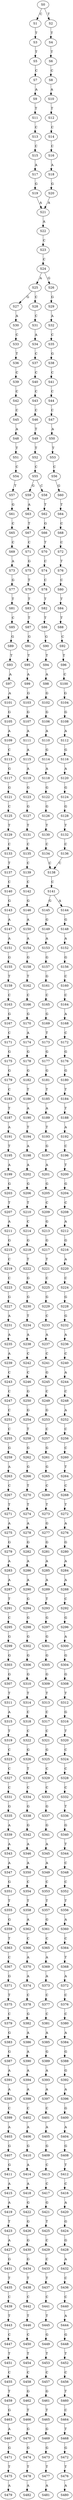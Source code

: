 strict digraph  {
	S0 -> S1 [ label = C ];
	S0 -> S2 [ label = T ];
	S1 -> S3 [ label = T ];
	S2 -> S4 [ label = T ];
	S3 -> S5 [ label = T ];
	S4 -> S6 [ label = T ];
	S5 -> S7 [ label = C ];
	S6 -> S8 [ label = C ];
	S7 -> S9 [ label = A ];
	S8 -> S10 [ label = A ];
	S9 -> S11 [ label = T ];
	S10 -> S12 [ label = T ];
	S11 -> S13 [ label = C ];
	S12 -> S14 [ label = C ];
	S13 -> S15 [ label = C ];
	S14 -> S16 [ label = C ];
	S15 -> S17 [ label = A ];
	S16 -> S18 [ label = A ];
	S17 -> S19 [ label = G ];
	S18 -> S20 [ label = G ];
	S19 -> S21 [ label = A ];
	S20 -> S21 [ label = A ];
	S21 -> S22 [ label = A ];
	S22 -> S23 [ label = C ];
	S23 -> S24 [ label = C ];
	S24 -> S25 [ label = A ];
	S24 -> S26 [ label = G ];
	S25 -> S27 [ label = G ];
	S25 -> S28 [ label = C ];
	S26 -> S29 [ label = G ];
	S27 -> S30 [ label = A ];
	S28 -> S31 [ label = C ];
	S29 -> S32 [ label = A ];
	S30 -> S33 [ label = C ];
	S31 -> S34 [ label = A ];
	S32 -> S35 [ label = C ];
	S33 -> S36 [ label = T ];
	S34 -> S37 [ label = C ];
	S35 -> S38 [ label = G ];
	S36 -> S39 [ label = C ];
	S37 -> S40 [ label = C ];
	S38 -> S41 [ label = C ];
	S39 -> S42 [ label = C ];
	S40 -> S43 [ label = C ];
	S41 -> S44 [ label = C ];
	S42 -> S45 [ label = C ];
	S43 -> S46 [ label = C ];
	S44 -> S47 [ label = C ];
	S45 -> S48 [ label = A ];
	S46 -> S49 [ label = T ];
	S47 -> S50 [ label = A ];
	S48 -> S51 [ label = T ];
	S49 -> S52 [ label = T ];
	S50 -> S53 [ label = T ];
	S51 -> S54 [ label = C ];
	S52 -> S55 [ label = C ];
	S53 -> S56 [ label = C ];
	S54 -> S57 [ label = T ];
	S55 -> S58 [ label = C ];
	S55 -> S59 [ label = G ];
	S56 -> S60 [ label = G ];
	S57 -> S61 [ label = G ];
	S58 -> S62 [ label = T ];
	S59 -> S63 [ label = A ];
	S60 -> S64 [ label = T ];
	S61 -> S65 [ label = C ];
	S62 -> S66 [ label = G ];
	S63 -> S67 [ label = T ];
	S64 -> S68 [ label = C ];
	S65 -> S69 [ label = C ];
	S66 -> S70 [ label = T ];
	S67 -> S71 [ label = C ];
	S68 -> S72 [ label = C ];
	S69 -> S73 [ label = A ];
	S70 -> S74 [ label = C ];
	S71 -> S75 [ label = G ];
	S72 -> S76 [ label = T ];
	S73 -> S77 [ label = G ];
	S74 -> S78 [ label = C ];
	S75 -> S79 [ label = T ];
	S76 -> S80 [ label = C ];
	S77 -> S81 [ label = T ];
	S78 -> S82 [ label = T ];
	S79 -> S83 [ label = T ];
	S80 -> S84 [ label = T ];
	S81 -> S85 [ label = C ];
	S82 -> S86 [ label = T ];
	S83 -> S87 [ label = T ];
	S84 -> S88 [ label = T ];
	S85 -> S89 [ label = G ];
	S86 -> S90 [ label = G ];
	S87 -> S91 [ label = G ];
	S88 -> S92 [ label = C ];
	S89 -> S93 [ label = T ];
	S90 -> S94 [ label = T ];
	S91 -> S95 [ label = T ];
	S92 -> S96 [ label = T ];
	S93 -> S97 [ label = A ];
	S94 -> S98 [ label = A ];
	S95 -> S99 [ label = A ];
	S96 -> S100 [ label = C ];
	S97 -> S101 [ label = A ];
	S98 -> S102 [ label = G ];
	S99 -> S103 [ label = G ];
	S100 -> S104 [ label = G ];
	S101 -> S105 [ label = G ];
	S102 -> S106 [ label = G ];
	S103 -> S107 [ label = G ];
	S104 -> S108 [ label = G ];
	S105 -> S109 [ label = A ];
	S106 -> S110 [ label = A ];
	S107 -> S111 [ label = A ];
	S108 -> S112 [ label = A ];
	S109 -> S113 [ label = C ];
	S110 -> S114 [ label = G ];
	S111 -> S115 [ label = A ];
	S112 -> S116 [ label = G ];
	S113 -> S117 [ label = G ];
	S114 -> S118 [ label = A ];
	S115 -> S119 [ label = A ];
	S116 -> S120 [ label = A ];
	S117 -> S121 [ label = G ];
	S118 -> S122 [ label = G ];
	S119 -> S123 [ label = G ];
	S120 -> S124 [ label = G ];
	S121 -> S125 [ label = C ];
	S122 -> S126 [ label = G ];
	S123 -> S127 [ label = G ];
	S124 -> S128 [ label = G ];
	S125 -> S129 [ label = T ];
	S126 -> S130 [ label = T ];
	S127 -> S131 [ label = T ];
	S128 -> S132 [ label = T ];
	S129 -> S133 [ label = C ];
	S130 -> S134 [ label = C ];
	S131 -> S135 [ label = C ];
	S132 -> S136 [ label = C ];
	S133 -> S137 [ label = T ];
	S134 -> S138 [ label = C ];
	S135 -> S139 [ label = C ];
	S136 -> S138 [ label = C ];
	S137 -> S140 [ label = C ];
	S138 -> S141 [ label = C ];
	S139 -> S142 [ label = C ];
	S140 -> S143 [ label = G ];
	S141 -> S144 [ label = A ];
	S141 -> S145 [ label = G ];
	S142 -> S146 [ label = G ];
	S143 -> S147 [ label = A ];
	S144 -> S148 [ label = G ];
	S145 -> S149 [ label = G ];
	S146 -> S150 [ label = A ];
	S147 -> S151 [ label = A ];
	S148 -> S152 [ label = A ];
	S149 -> S153 [ label = A ];
	S150 -> S154 [ label = A ];
	S151 -> S155 [ label = G ];
	S152 -> S156 [ label = G ];
	S153 -> S157 [ label = G ];
	S154 -> S158 [ label = G ];
	S155 -> S159 [ label = T ];
	S156 -> S160 [ label = C ];
	S157 -> S161 [ label = G ];
	S158 -> S162 [ label = T ];
	S159 -> S163 [ label = C ];
	S160 -> S164 [ label = C ];
	S161 -> S165 [ label = C ];
	S162 -> S166 [ label = C ];
	S163 -> S167 [ label = G ];
	S164 -> S168 [ label = A ];
	S165 -> S169 [ label = G ];
	S166 -> S170 [ label = G ];
	S167 -> S171 [ label = C ];
	S168 -> S172 [ label = C ];
	S169 -> S173 [ label = T ];
	S170 -> S174 [ label = A ];
	S171 -> S175 [ label = G ];
	S172 -> S176 [ label = G ];
	S173 -> S177 [ label = G ];
	S174 -> S178 [ label = G ];
	S175 -> S179 [ label = G ];
	S176 -> S180 [ label = G ];
	S177 -> S181 [ label = G ];
	S178 -> S182 [ label = G ];
	S179 -> S183 [ label = C ];
	S180 -> S184 [ label = T ];
	S181 -> S185 [ label = T ];
	S182 -> S186 [ label = T ];
	S183 -> S187 [ label = T ];
	S184 -> S188 [ label = T ];
	S185 -> S189 [ label = A ];
	S186 -> S190 [ label = A ];
	S187 -> S191 [ label = A ];
	S188 -> S192 [ label = A ];
	S189 -> S193 [ label = T ];
	S190 -> S194 [ label = T ];
	S191 -> S195 [ label = T ];
	S192 -> S196 [ label = C ];
	S193 -> S197 [ label = G ];
	S194 -> S198 [ label = A ];
	S195 -> S199 [ label = A ];
	S196 -> S200 [ label = T ];
	S197 -> S201 [ label = A ];
	S198 -> S202 [ label = A ];
	S199 -> S203 [ label = G ];
	S200 -> S204 [ label = G ];
	S201 -> S205 [ label = G ];
	S202 -> S206 [ label = G ];
	S203 -> S207 [ label = T ];
	S204 -> S208 [ label = C ];
	S205 -> S209 [ label = C ];
	S206 -> S210 [ label = T ];
	S207 -> S211 [ label = A ];
	S208 -> S212 [ label = A ];
	S209 -> S213 [ label = G ];
	S210 -> S214 [ label = C ];
	S211 -> S215 [ label = G ];
	S212 -> S216 [ label = G ];
	S213 -> S217 [ label = G ];
	S214 -> S218 [ label = G ];
	S215 -> S219 [ label = C ];
	S216 -> S220 [ label = A ];
	S217 -> S221 [ label = T ];
	S218 -> S222 [ label = T ];
	S219 -> S223 [ label = C ];
	S220 -> S224 [ label = C ];
	S221 -> S225 [ label = C ];
	S222 -> S226 [ label = G ];
	S223 -> S227 [ label = G ];
	S224 -> S228 [ label = G ];
	S225 -> S229 [ label = G ];
	S226 -> S230 [ label = G ];
	S227 -> S231 [ label = A ];
	S228 -> S232 [ label = G ];
	S229 -> S233 [ label = C ];
	S230 -> S234 [ label = T ];
	S231 -> S235 [ label = A ];
	S232 -> S236 [ label = A ];
	S233 -> S237 [ label = A ];
	S234 -> S238 [ label = A ];
	S235 -> S239 [ label = A ];
	S236 -> S240 [ label = C ];
	S237 -> S241 [ label = C ];
	S238 -> S242 [ label = C ];
	S239 -> S243 [ label = C ];
	S240 -> S244 [ label = A ];
	S241 -> S245 [ label = G ];
	S242 -> S246 [ label = C ];
	S243 -> S247 [ label = C ];
	S244 -> S248 [ label = C ];
	S245 -> S249 [ label = C ];
	S246 -> S250 [ label = G ];
	S247 -> S251 [ label = C ];
	S248 -> S252 [ label = A ];
	S249 -> S253 [ label = G ];
	S250 -> S254 [ label = G ];
	S251 -> S255 [ label = C ];
	S252 -> S256 [ label = C ];
	S253 -> S257 [ label = C ];
	S254 -> S258 [ label = T ];
	S255 -> S259 [ label = G ];
	S256 -> S260 [ label = C ];
	S257 -> S261 [ label = G ];
	S258 -> S262 [ label = G ];
	S259 -> S263 [ label = A ];
	S260 -> S264 [ label = T ];
	S261 -> S265 [ label = G ];
	S262 -> S266 [ label = G ];
	S263 -> S267 [ label = C ];
	S264 -> S268 [ label = C ];
	S265 -> S269 [ label = C ];
	S266 -> S270 [ label = T ];
	S267 -> S271 [ label = T ];
	S268 -> S272 [ label = T ];
	S269 -> S273 [ label = T ];
	S270 -> S274 [ label = T ];
	S271 -> S275 [ label = A ];
	S272 -> S276 [ label = A ];
	S273 -> S277 [ label = G ];
	S274 -> S278 [ label = A ];
	S275 -> S279 [ label = G ];
	S276 -> S280 [ label = G ];
	S277 -> S281 [ label = G ];
	S278 -> S282 [ label = G ];
	S279 -> S283 [ label = A ];
	S280 -> S284 [ label = A ];
	S281 -> S285 [ label = A ];
	S282 -> S286 [ label = A ];
	S283 -> S287 [ label = A ];
	S284 -> S288 [ label = A ];
	S285 -> S289 [ label = A ];
	S286 -> S290 [ label = A ];
	S287 -> S291 [ label = T ];
	S288 -> S292 [ label = C ];
	S289 -> S293 [ label = T ];
	S290 -> S294 [ label = G ];
	S291 -> S295 [ label = C ];
	S292 -> S296 [ label = G ];
	S293 -> S297 [ label = G ];
	S294 -> S298 [ label = G ];
	S295 -> S299 [ label = G ];
	S296 -> S300 [ label = A ];
	S297 -> S301 [ label = G ];
	S298 -> S302 [ label = G ];
	S299 -> S303 [ label = G ];
	S300 -> S304 [ label = G ];
	S301 -> S305 [ label = G ];
	S302 -> S306 [ label = G ];
	S303 -> S307 [ label = G ];
	S304 -> S308 [ label = G ];
	S305 -> S309 [ label = G ];
	S306 -> S310 [ label = G ];
	S307 -> S311 [ label = T ];
	S308 -> S312 [ label = T ];
	S309 -> S313 [ label = T ];
	S310 -> S314 [ label = T ];
	S311 -> S315 [ label = A ];
	S312 -> S316 [ label = G ];
	S313 -> S317 [ label = C ];
	S314 -> S318 [ label = C ];
	S315 -> S319 [ label = T ];
	S316 -> S320 [ label = T ];
	S317 -> S321 [ label = C ];
	S318 -> S322 [ label = C ];
	S319 -> S323 [ label = C ];
	S320 -> S324 [ label = C ];
	S321 -> S325 [ label = G ];
	S322 -> S326 [ label = G ];
	S323 -> S327 [ label = C ];
	S324 -> S328 [ label = C ];
	S325 -> S329 [ label = C ];
	S326 -> S330 [ label = T ];
	S327 -> S331 [ label = C ];
	S328 -> S332 [ label = C ];
	S329 -> S333 [ label = C ];
	S330 -> S334 [ label = C ];
	S331 -> S335 [ label = G ];
	S332 -> S336 [ label = T ];
	S333 -> S337 [ label = G ];
	S334 -> S338 [ label = G ];
	S335 -> S339 [ label = A ];
	S336 -> S340 [ label = G ];
	S337 -> S341 [ label = G ];
	S338 -> S342 [ label = G ];
	S339 -> S343 [ label = A ];
	S340 -> S344 [ label = T ];
	S341 -> S345 [ label = A ];
	S342 -> S346 [ label = A ];
	S343 -> S347 [ label = A ];
	S344 -> S348 [ label = C ];
	S345 -> S349 [ label = A ];
	S346 -> S350 [ label = A ];
	S347 -> S351 [ label = G ];
	S348 -> S352 [ label = C ];
	S349 -> S353 [ label = C ];
	S350 -> S354 [ label = C ];
	S351 -> S355 [ label = T ];
	S352 -> S356 [ label = T ];
	S353 -> S357 [ label = T ];
	S354 -> S358 [ label = T ];
	S355 -> S359 [ label = G ];
	S356 -> S360 [ label = A ];
	S357 -> S361 [ label = G ];
	S358 -> S362 [ label = A ];
	S359 -> S363 [ label = T ];
	S360 -> S364 [ label = C ];
	S361 -> S365 [ label = C ];
	S362 -> S366 [ label = C ];
	S363 -> S367 [ label = C ];
	S364 -> S368 [ label = T ];
	S365 -> S369 [ label = A ];
	S366 -> S370 [ label = A ];
	S367 -> S371 [ label = G ];
	S368 -> S372 [ label = A ];
	S369 -> S373 [ label = A ];
	S370 -> S374 [ label = A ];
	S371 -> S375 [ label = T ];
	S372 -> S376 [ label = C ];
	S373 -> S377 [ label = C ];
	S374 -> S378 [ label = C ];
	S375 -> S379 [ label = C ];
	S376 -> S380 [ label = C ];
	S377 -> S381 [ label = C ];
	S378 -> S382 [ label = G ];
	S379 -> S383 [ label = G ];
	S380 -> S384 [ label = A ];
	S381 -> S385 [ label = A ];
	S382 -> S386 [ label = A ];
	S383 -> S387 [ label = G ];
	S384 -> S388 [ label = G ];
	S385 -> S389 [ label = G ];
	S386 -> S390 [ label = A ];
	S387 -> S391 [ label = A ];
	S388 -> S392 [ label = G ];
	S389 -> S393 [ label = A ];
	S390 -> S394 [ label = A ];
	S391 -> S395 [ label = A ];
	S392 -> S396 [ label = A ];
	S393 -> S397 [ label = A ];
	S394 -> S398 [ label = A ];
	S395 -> S399 [ label = C ];
	S396 -> S400 [ label = G ];
	S397 -> S401 [ label = C ];
	S398 -> S402 [ label = C ];
	S399 -> S403 [ label = A ];
	S400 -> S404 [ label = A ];
	S401 -> S405 [ label = A ];
	S402 -> S406 [ label = A ];
	S403 -> S407 [ label = G ];
	S404 -> S408 [ label = G ];
	S405 -> S409 [ label = G ];
	S406 -> S410 [ label = G ];
	S407 -> S411 [ label = G ];
	S408 -> S412 [ label = T ];
	S409 -> S413 [ label = C ];
	S410 -> S414 [ label = A ];
	S411 -> S415 [ label = A ];
	S412 -> S416 [ label = C ];
	S413 -> S417 [ label = C ];
	S414 -> S418 [ label = A ];
	S415 -> S419 [ label = A ];
	S416 -> S420 [ label = A ];
	S417 -> S421 [ label = G ];
	S418 -> S422 [ label = G ];
	S419 -> S423 [ label = T ];
	S420 -> S424 [ label = G ];
	S421 -> S425 [ label = T ];
	S422 -> S426 [ label = G ];
	S423 -> S427 [ label = A ];
	S424 -> S428 [ label = G ];
	S425 -> S429 [ label = C ];
	S426 -> S430 [ label = G ];
	S427 -> S431 [ label = G ];
	S428 -> S432 [ label = A ];
	S429 -> S433 [ label = C ];
	S430 -> S434 [ label = G ];
	S431 -> S435 [ label = T ];
	S432 -> S436 [ label = C ];
	S433 -> S437 [ label = T ];
	S434 -> S438 [ label = T ];
	S435 -> S439 [ label = C ];
	S436 -> S440 [ label = C ];
	S437 -> S441 [ label = C ];
	S438 -> S442 [ label = C ];
	S439 -> S443 [ label = T ];
	S440 -> S444 [ label = A ];
	S441 -> S445 [ label = T ];
	S442 -> S446 [ label = T ];
	S443 -> S447 [ label = C ];
	S444 -> S448 [ label = G ];
	S445 -> S449 [ label = G ];
	S446 -> S450 [ label = C ];
	S447 -> S451 [ label = T ];
	S448 -> S452 [ label = T ];
	S449 -> S453 [ label = T ];
	S450 -> S454 [ label = T ];
	S451 -> S455 [ label = C ];
	S452 -> S456 [ label = C ];
	S453 -> S457 [ label = C ];
	S454 -> S458 [ label = C ];
	S455 -> S459 [ label = T ];
	S456 -> S460 [ label = T ];
	S457 -> S461 [ label = G ];
	S458 -> S462 [ label = G ];
	S459 -> S463 [ label = G ];
	S460 -> S464 [ label = C ];
	S461 -> S465 [ label = T ];
	S462 -> S466 [ label = T ];
	S463 -> S467 [ label = A ];
	S464 -> S468 [ label = T ];
	S465 -> S469 [ label = G ];
	S466 -> S470 [ label = G ];
	S467 -> S471 [ label = G ];
	S468 -> S472 [ label = G ];
	S469 -> S473 [ label = G ];
	S470 -> S474 [ label = G ];
	S471 -> S475 [ label = T ];
	S472 -> S476 [ label = T ];
	S473 -> S477 [ label = T ];
	S474 -> S478 [ label = T ];
	S475 -> S479 [ label = A ];
	S476 -> S480 [ label = A ];
	S477 -> S481 [ label = A ];
	S478 -> S482 [ label = A ];
}
